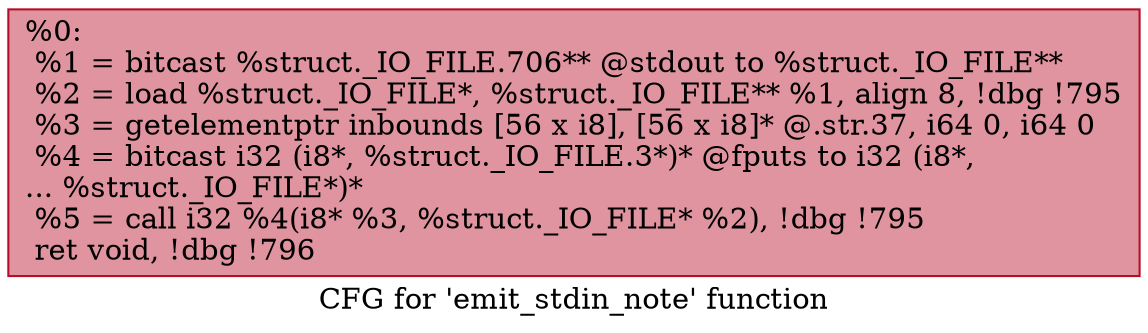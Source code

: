 digraph "CFG for 'emit_stdin_note' function" {
	label="CFG for 'emit_stdin_note' function";

	Node0x20d1960 [shape=record,color="#b70d28ff", style=filled, fillcolor="#b70d2870",label="{%0:\l  %1 = bitcast %struct._IO_FILE.706** @stdout to %struct._IO_FILE**\l  %2 = load %struct._IO_FILE*, %struct._IO_FILE** %1, align 8, !dbg !795\l  %3 = getelementptr inbounds [56 x i8], [56 x i8]* @.str.37, i64 0, i64 0\l  %4 = bitcast i32 (i8*, %struct._IO_FILE.3*)* @fputs to i32 (i8*,\l... %struct._IO_FILE*)*\l  %5 = call i32 %4(i8* %3, %struct._IO_FILE* %2), !dbg !795\l  ret void, !dbg !796\l}"];
}
